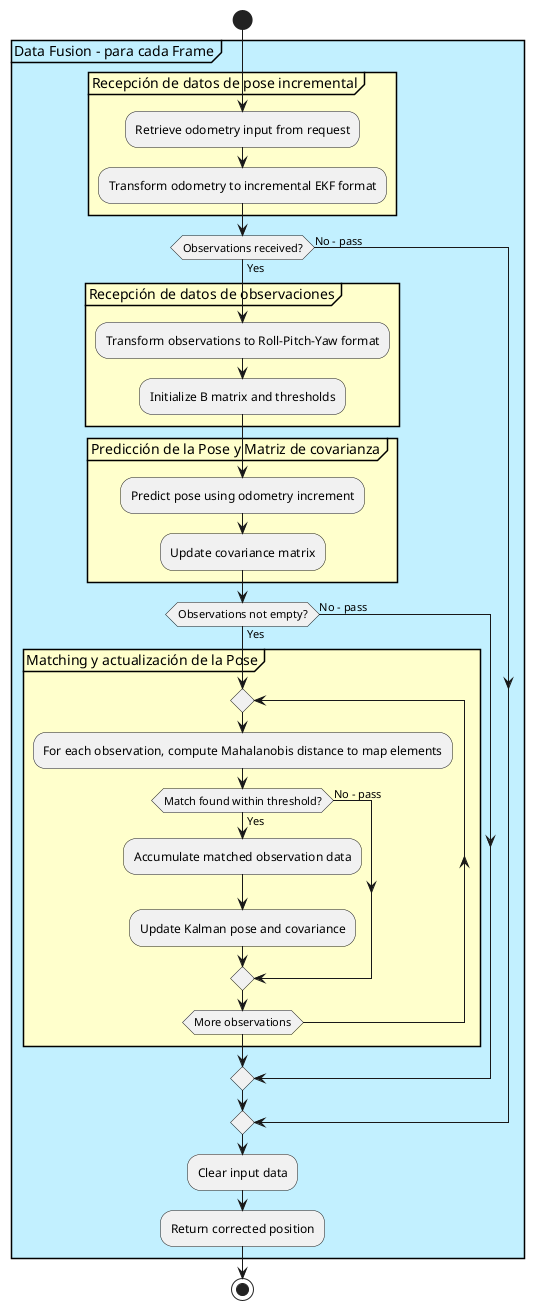 @startuml

start
partition "Data Fusion - para cada Frame" #APPLICATION {
    partition "Recepción de datos de pose incremental" #BUSINESS {
        :Retrieve odometry input from request;
        :Transform odometry to incremental EKF format;
    }

    if (Observations received?) then (Yes)
        partition "Recepción de datos de observaciones" #BUSINESS {
            :Transform observations to Roll-Pitch-Yaw format;
            :Initialize B matrix and thresholds;
        }
        partition "Predicción de la Pose y Matriz de covarianza" #BUSINESS {
            :Predict pose using odometry increment;
            :Update covariance matrix;
        }
        if (Observations not empty?) then (Yes)
            partition "Matching y actualización de la Pose" #BUSINESS {
                repeat
                    :For each observation, compute Mahalanobis distance to map elements;
                    if (Match found within threshold?) then (Yes)
                        :Accumulate matched observation data;
                        :Update Kalman pose and covariance;
                    else (No - pass)
                    endif
                repeat while (More observations);
            }
        else (No - pass)
        endif
    else (No - pass)
    endif

    :Clear input data;
    :Return corrected position;
}
stop

@enduml
